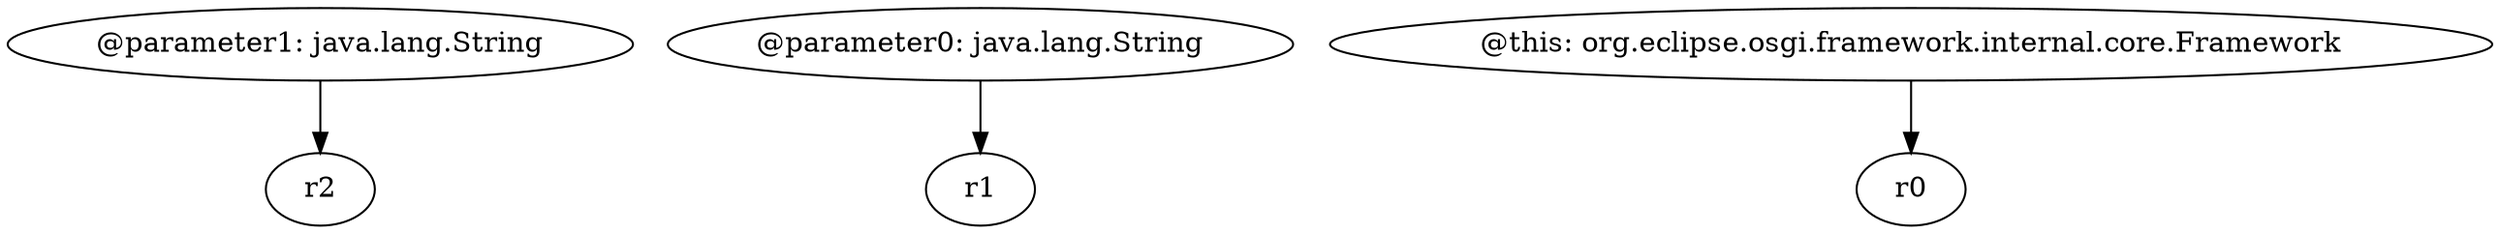 digraph g {
0[label="@parameter1: java.lang.String"]
1[label="r2"]
0->1[label=""]
2[label="@parameter0: java.lang.String"]
3[label="r1"]
2->3[label=""]
4[label="@this: org.eclipse.osgi.framework.internal.core.Framework"]
5[label="r0"]
4->5[label=""]
}